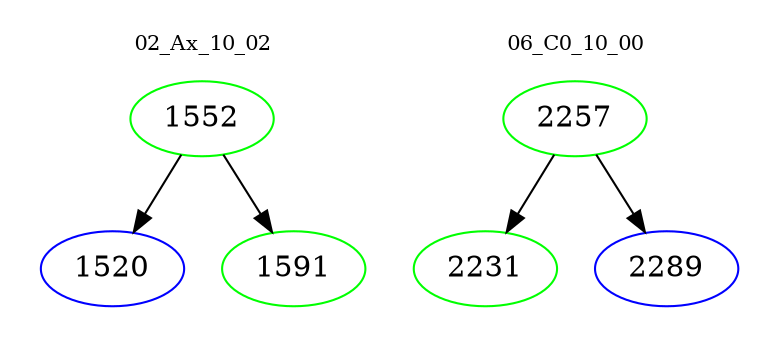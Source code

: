digraph{
subgraph cluster_0 {
color = white
label = "02_Ax_10_02";
fontsize=10;
T0_1552 [label="1552", color="green"]
T0_1552 -> T0_1520 [color="black"]
T0_1520 [label="1520", color="blue"]
T0_1552 -> T0_1591 [color="black"]
T0_1591 [label="1591", color="green"]
}
subgraph cluster_1 {
color = white
label = "06_C0_10_00";
fontsize=10;
T1_2257 [label="2257", color="green"]
T1_2257 -> T1_2231 [color="black"]
T1_2231 [label="2231", color="green"]
T1_2257 -> T1_2289 [color="black"]
T1_2289 [label="2289", color="blue"]
}
}
